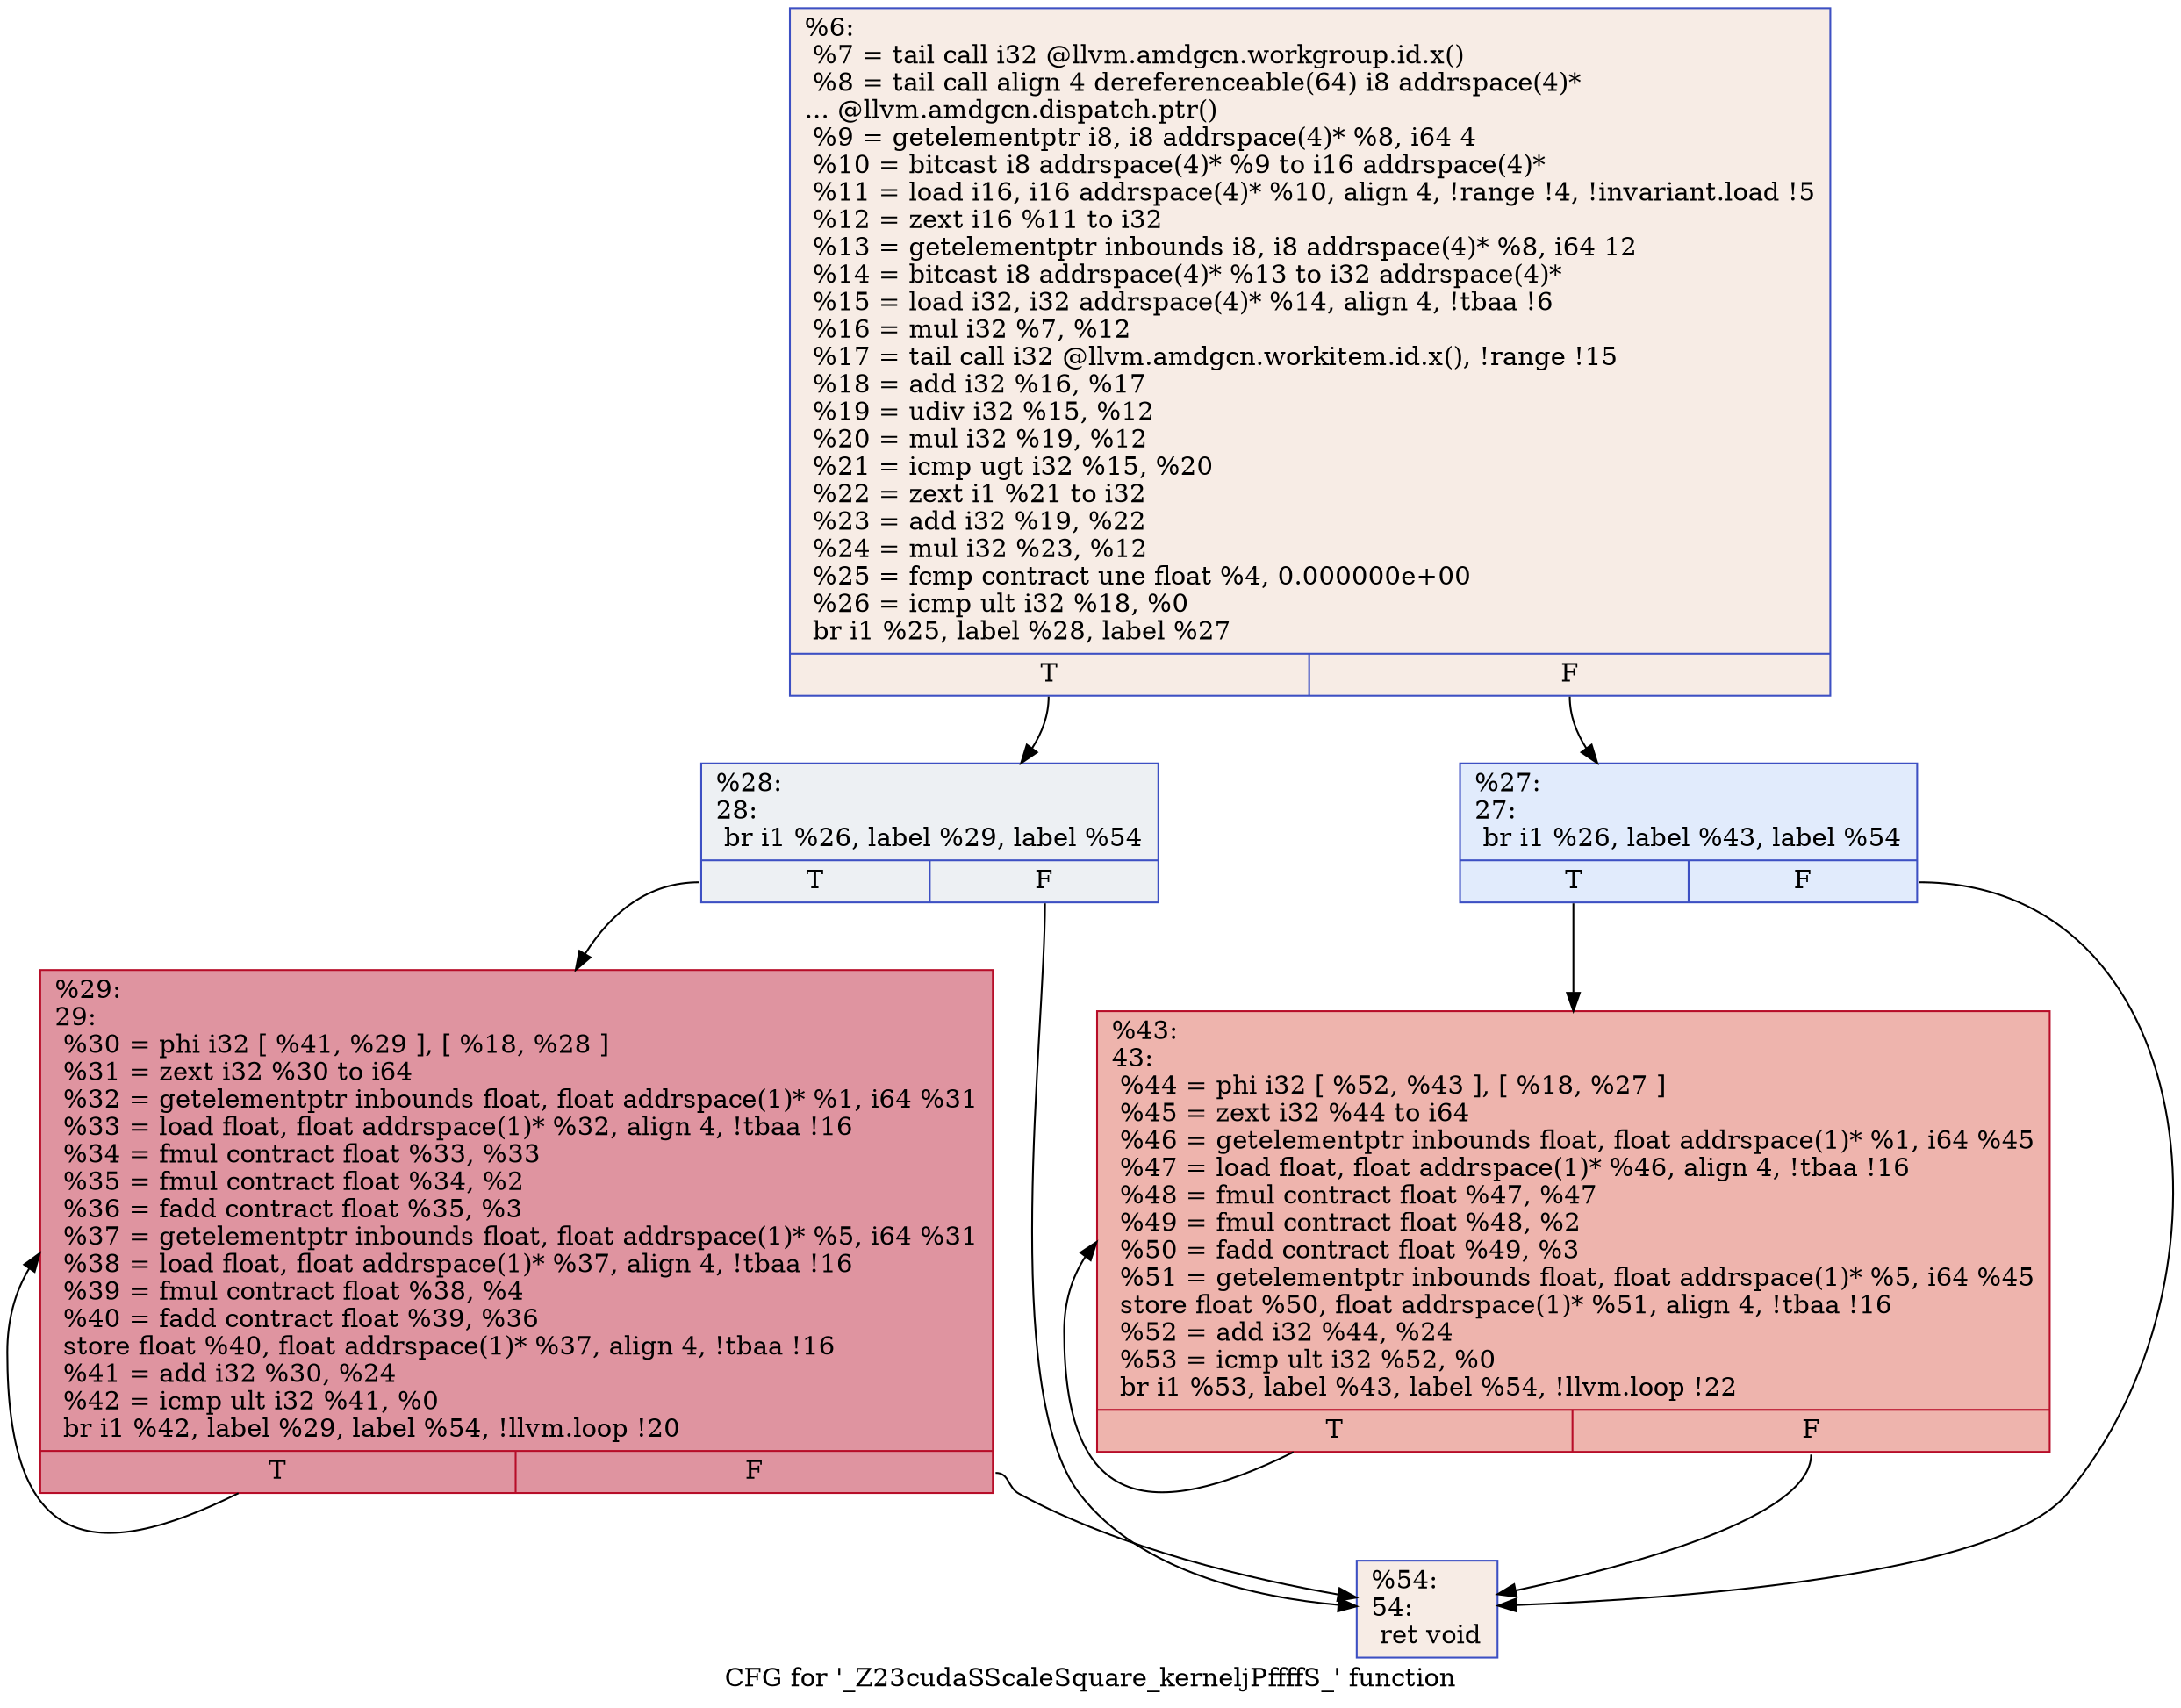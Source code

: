 digraph "CFG for '_Z23cudaSScaleSquare_kerneljPffffS_' function" {
	label="CFG for '_Z23cudaSScaleSquare_kerneljPffffS_' function";

	Node0x52a6910 [shape=record,color="#3d50c3ff", style=filled, fillcolor="#ecd3c570",label="{%6:\l  %7 = tail call i32 @llvm.amdgcn.workgroup.id.x()\l  %8 = tail call align 4 dereferenceable(64) i8 addrspace(4)*\l... @llvm.amdgcn.dispatch.ptr()\l  %9 = getelementptr i8, i8 addrspace(4)* %8, i64 4\l  %10 = bitcast i8 addrspace(4)* %9 to i16 addrspace(4)*\l  %11 = load i16, i16 addrspace(4)* %10, align 4, !range !4, !invariant.load !5\l  %12 = zext i16 %11 to i32\l  %13 = getelementptr inbounds i8, i8 addrspace(4)* %8, i64 12\l  %14 = bitcast i8 addrspace(4)* %13 to i32 addrspace(4)*\l  %15 = load i32, i32 addrspace(4)* %14, align 4, !tbaa !6\l  %16 = mul i32 %7, %12\l  %17 = tail call i32 @llvm.amdgcn.workitem.id.x(), !range !15\l  %18 = add i32 %16, %17\l  %19 = udiv i32 %15, %12\l  %20 = mul i32 %19, %12\l  %21 = icmp ugt i32 %15, %20\l  %22 = zext i1 %21 to i32\l  %23 = add i32 %19, %22\l  %24 = mul i32 %23, %12\l  %25 = fcmp contract une float %4, 0.000000e+00\l  %26 = icmp ult i32 %18, %0\l  br i1 %25, label %28, label %27\l|{<s0>T|<s1>F}}"];
	Node0x52a6910:s0 -> Node0x52a99c0;
	Node0x52a6910:s1 -> Node0x52a9a50;
	Node0x52a9a50 [shape=record,color="#3d50c3ff", style=filled, fillcolor="#bbd1f870",label="{%27:\l27:                                               \l  br i1 %26, label %43, label %54\l|{<s0>T|<s1>F}}"];
	Node0x52a9a50:s0 -> Node0x52a9b90;
	Node0x52a9a50:s1 -> Node0x52a9be0;
	Node0x52a99c0 [shape=record,color="#3d50c3ff", style=filled, fillcolor="#d6dce470",label="{%28:\l28:                                               \l  br i1 %26, label %29, label %54\l|{<s0>T|<s1>F}}"];
	Node0x52a99c0:s0 -> Node0x52a9d20;
	Node0x52a99c0:s1 -> Node0x52a9be0;
	Node0x52a9d20 [shape=record,color="#b70d28ff", style=filled, fillcolor="#b70d2870",label="{%29:\l29:                                               \l  %30 = phi i32 [ %41, %29 ], [ %18, %28 ]\l  %31 = zext i32 %30 to i64\l  %32 = getelementptr inbounds float, float addrspace(1)* %1, i64 %31\l  %33 = load float, float addrspace(1)* %32, align 4, !tbaa !16\l  %34 = fmul contract float %33, %33\l  %35 = fmul contract float %34, %2\l  %36 = fadd contract float %35, %3\l  %37 = getelementptr inbounds float, float addrspace(1)* %5, i64 %31\l  %38 = load float, float addrspace(1)* %37, align 4, !tbaa !16\l  %39 = fmul contract float %38, %4\l  %40 = fadd contract float %39, %36\l  store float %40, float addrspace(1)* %37, align 4, !tbaa !16\l  %41 = add i32 %30, %24\l  %42 = icmp ult i32 %41, %0\l  br i1 %42, label %29, label %54, !llvm.loop !20\l|{<s0>T|<s1>F}}"];
	Node0x52a9d20:s0 -> Node0x52a9d20;
	Node0x52a9d20:s1 -> Node0x52a9be0;
	Node0x52a9b90 [shape=record,color="#b70d28ff", style=filled, fillcolor="#d8564670",label="{%43:\l43:                                               \l  %44 = phi i32 [ %52, %43 ], [ %18, %27 ]\l  %45 = zext i32 %44 to i64\l  %46 = getelementptr inbounds float, float addrspace(1)* %1, i64 %45\l  %47 = load float, float addrspace(1)* %46, align 4, !tbaa !16\l  %48 = fmul contract float %47, %47\l  %49 = fmul contract float %48, %2\l  %50 = fadd contract float %49, %3\l  %51 = getelementptr inbounds float, float addrspace(1)* %5, i64 %45\l  store float %50, float addrspace(1)* %51, align 4, !tbaa !16\l  %52 = add i32 %44, %24\l  %53 = icmp ult i32 %52, %0\l  br i1 %53, label %43, label %54, !llvm.loop !22\l|{<s0>T|<s1>F}}"];
	Node0x52a9b90:s0 -> Node0x52a9b90;
	Node0x52a9b90:s1 -> Node0x52a9be0;
	Node0x52a9be0 [shape=record,color="#3d50c3ff", style=filled, fillcolor="#ecd3c570",label="{%54:\l54:                                               \l  ret void\l}"];
}
